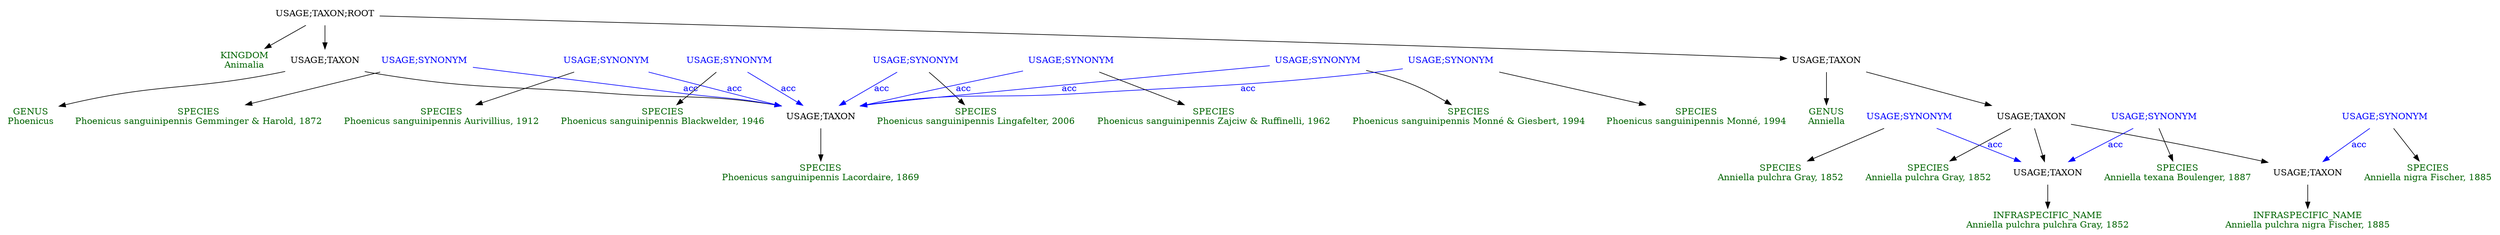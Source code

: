 digraph G {
  node [shape=plaintext]

  n0  [label="KINGDOM\nAnimalia", fontcolor=darkgreen]
  n1  [label="USAGE;TAXON;ROOT"]
  n1 -> n3
  n1 -> n21
  n1 -> n0
  n2  [label="GENUS\nPhoenicus", fontcolor=darkgreen]
  n3  [label="USAGE;TAXON"]
  n3 -> n5
  n3 -> n2
  n4  [label="SPECIES\nPhoenicus sanguinipennis Lacordaire, 1869", fontcolor=darkgreen]
  n5  [label="USAGE;TAXON"]
  n5 -> n4
  n6  [label="SPECIES\nPhoenicus sanguinipennis Aurivillius, 1912", fontcolor=darkgreen]
  n7  [label="USAGE;SYNONYM", fontcolor=blue]
  n7 -> n5  [color=blue, fontcolor=blue, label="acc"]
  n7 -> n6
  n8  [label="SPECIES\nPhoenicus sanguinipennis Blackwelder, 1946", fontcolor=darkgreen]
  n9  [label="USAGE;SYNONYM", fontcolor=blue]
  n9 -> n5  [color=blue, fontcolor=blue, label="acc"]
  n9 -> n8
  n10  [label="SPECIES\nPhoenicus sanguinipennis Gemminger & Harold, 1872", fontcolor=darkgreen]
  n11  [label="USAGE;SYNONYM", fontcolor=blue]
  n11 -> n5  [color=blue, fontcolor=blue, label="acc"]
  n11 -> n10
  n12  [label="SPECIES\nPhoenicus sanguinipennis Lingafelter, 2006", fontcolor=darkgreen]
  n13  [label="USAGE;SYNONYM", fontcolor=blue]
  n13 -> n5  [color=blue, fontcolor=blue, label="acc"]
  n13 -> n12
  n14  [label="SPECIES\nPhoenicus sanguinipennis Monné & Giesbert, 1994", fontcolor=darkgreen]
  n15  [label="USAGE;SYNONYM", fontcolor=blue]
  n15 -> n5  [color=blue, fontcolor=blue, label="acc"]
  n15 -> n14
  n16  [label="SPECIES\nPhoenicus sanguinipennis Monné, 1994", fontcolor=darkgreen]
  n17  [label="USAGE;SYNONYM", fontcolor=blue]
  n17 -> n5  [color=blue, fontcolor=blue, label="acc"]
  n17 -> n16
  n18  [label="SPECIES\nPhoenicus sanguinipennis Zajciw & Ruffinelli, 1962", fontcolor=darkgreen]
  n19  [label="USAGE;SYNONYM", fontcolor=blue]
  n19 -> n5  [color=blue, fontcolor=blue, label="acc"]
  n19 -> n18
  n20  [label="GENUS\nAnniella", fontcolor=darkgreen]
  n21  [label="USAGE;TAXON"]
  n21 -> n23
  n21 -> n20
  n22  [label="SPECIES\nAnniella pulchra Gray, 1852", fontcolor=darkgreen]
  n23  [label="USAGE;TAXON"]
  n23 -> n29
  n23 -> n25
  n23 -> n22
  n24  [label="INFRASPECIFIC_NAME\nAnniella pulchra nigra Fischer, 1885", fontcolor=darkgreen]
  n25  [label="USAGE;TAXON"]
  n25 -> n24
  n26  [label="SPECIES\nAnniella nigra Fischer, 1885", fontcolor=darkgreen]
  n27  [label="USAGE;SYNONYM", fontcolor=blue]
  n27 -> n25  [color=blue, fontcolor=blue, label="acc"]
  n27 -> n26
  n28  [label="INFRASPECIFIC_NAME\nAnniella pulchra pulchra Gray, 1852", fontcolor=darkgreen]
  n29  [label="USAGE;TAXON"]
  n29 -> n28
  n30  [label="SPECIES\nAnniella pulchra Gray, 1852", fontcolor=darkgreen]
  n31  [label="USAGE;SYNONYM", fontcolor=blue]
  n31 -> n29  [color=blue, fontcolor=blue, label="acc"]
  n31 -> n30
  n32  [label="SPECIES\nAnniella texana Boulenger, 1887", fontcolor=darkgreen]
  n33  [label="USAGE;SYNONYM", fontcolor=blue]
  n33 -> n29  [color=blue, fontcolor=blue, label="acc"]
  n33 -> n32
}
